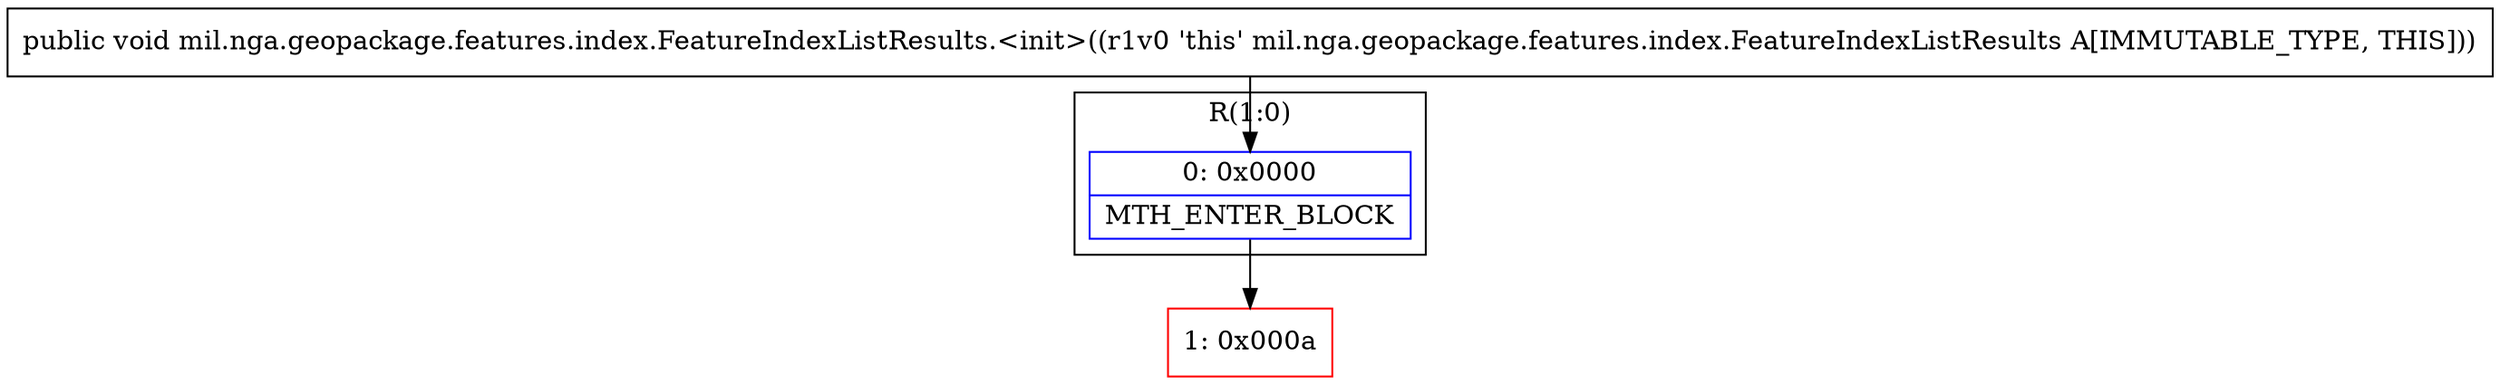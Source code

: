 digraph "CFG formil.nga.geopackage.features.index.FeatureIndexListResults.\<init\>()V" {
subgraph cluster_Region_1816265966 {
label = "R(1:0)";
node [shape=record,color=blue];
Node_0 [shape=record,label="{0\:\ 0x0000|MTH_ENTER_BLOCK\l}"];
}
Node_1 [shape=record,color=red,label="{1\:\ 0x000a}"];
MethodNode[shape=record,label="{public void mil.nga.geopackage.features.index.FeatureIndexListResults.\<init\>((r1v0 'this' mil.nga.geopackage.features.index.FeatureIndexListResults A[IMMUTABLE_TYPE, THIS])) }"];
MethodNode -> Node_0;
Node_0 -> Node_1;
}

